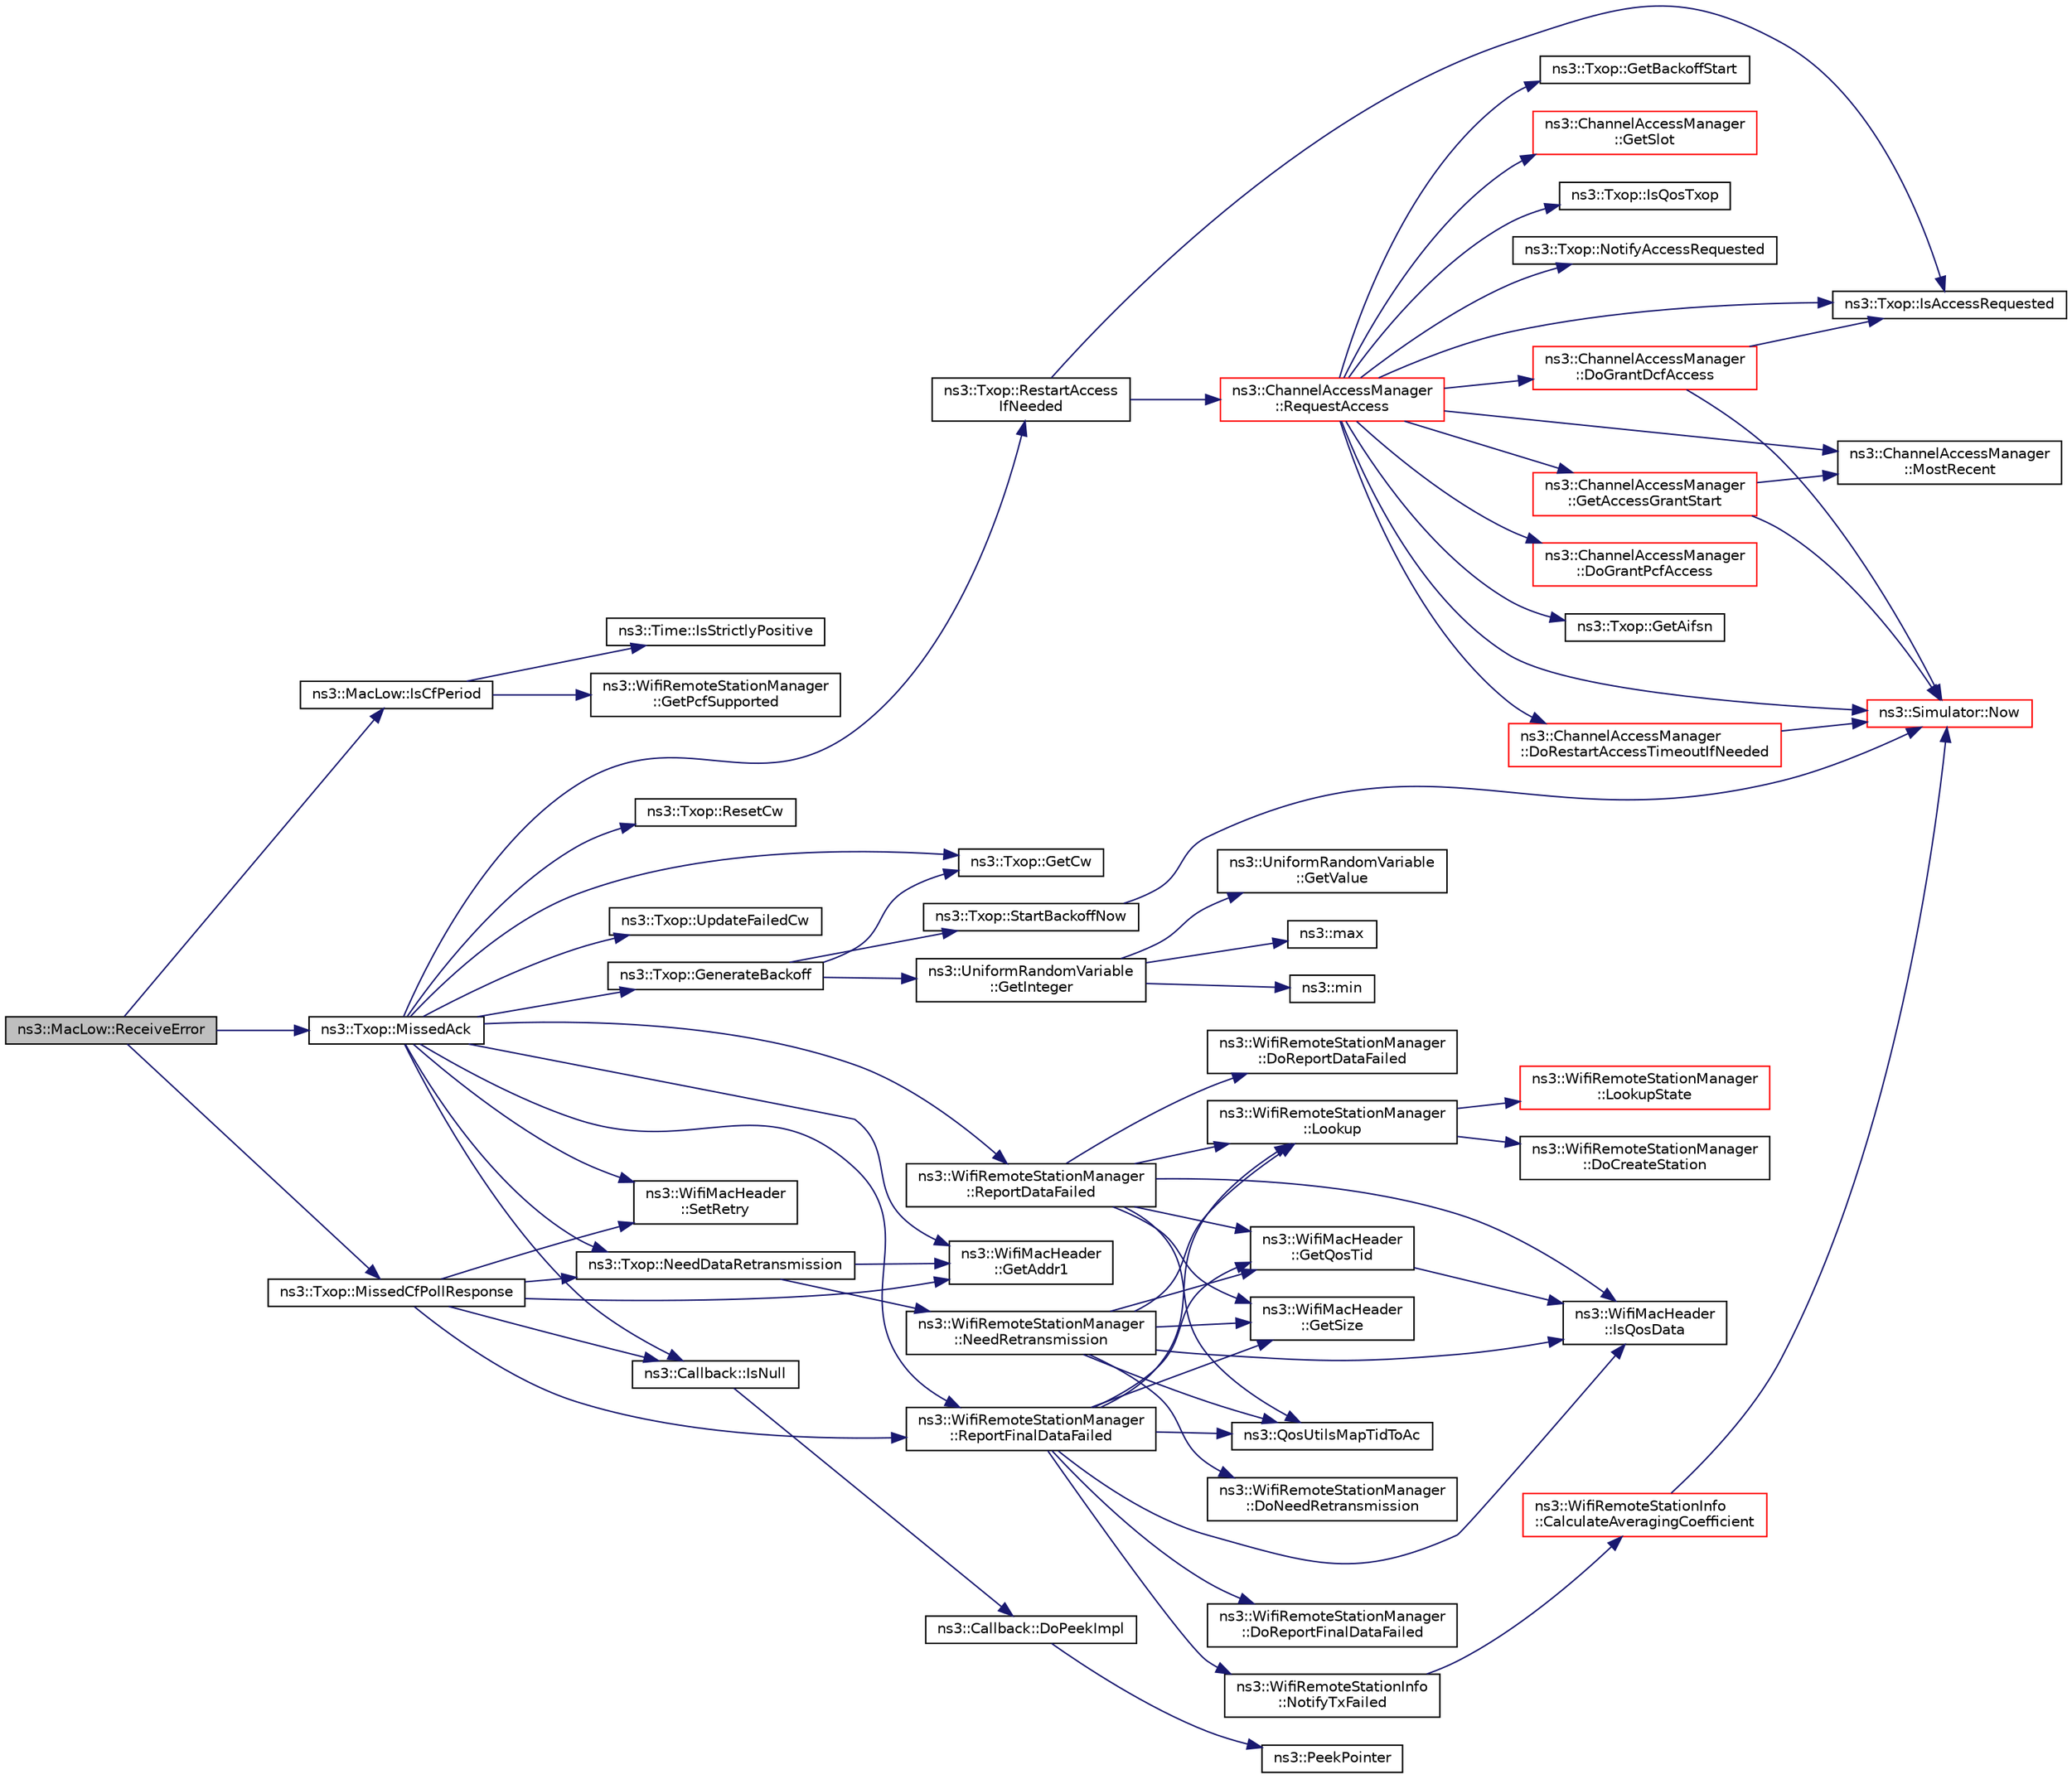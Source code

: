 digraph "ns3::MacLow::ReceiveError"
{
 // LATEX_PDF_SIZE
  edge [fontname="Helvetica",fontsize="10",labelfontname="Helvetica",labelfontsize="10"];
  node [fontname="Helvetica",fontsize="10",shape=record];
  rankdir="LR";
  Node1 [label="ns3::MacLow::ReceiveError",height=0.2,width=0.4,color="black", fillcolor="grey75", style="filled", fontcolor="black",tooltip=" "];
  Node1 -> Node2 [color="midnightblue",fontsize="10",style="solid",fontname="Helvetica"];
  Node2 [label="ns3::MacLow::IsCfPeriod",height=0.2,width=0.4,color="black", fillcolor="white", style="filled",URL="$classns3_1_1_mac_low.html#a4e08342dc51fd123ff9db8b4061df754",tooltip="This function indicates whether Simulator::Now is in the CF period."];
  Node2 -> Node3 [color="midnightblue",fontsize="10",style="solid",fontname="Helvetica"];
  Node3 [label="ns3::WifiRemoteStationManager\l::GetPcfSupported",height=0.2,width=0.4,color="black", fillcolor="white", style="filled",URL="$classns3_1_1_wifi_remote_station_manager.html#ac83638ac78e26f560a41fd0c09e3c98c",tooltip="Return whether the device has PCF capability support enabled."];
  Node2 -> Node4 [color="midnightblue",fontsize="10",style="solid",fontname="Helvetica"];
  Node4 [label="ns3::Time::IsStrictlyPositive",height=0.2,width=0.4,color="black", fillcolor="white", style="filled",URL="$classns3_1_1_time.html#a0d01aeab2308df799ea2f340d816d4c5",tooltip="Exactly equivalent to t > 0."];
  Node1 -> Node5 [color="midnightblue",fontsize="10",style="solid",fontname="Helvetica"];
  Node5 [label="ns3::Txop::MissedAck",height=0.2,width=0.4,color="black", fillcolor="white", style="filled",URL="$classns3_1_1_txop.html#a76ed6b61366d7c6797a6910d8ad4eaa5",tooltip="Event handler when an Ack is missed."];
  Node5 -> Node6 [color="midnightblue",fontsize="10",style="solid",fontname="Helvetica"];
  Node6 [label="ns3::Txop::GenerateBackoff",height=0.2,width=0.4,color="black", fillcolor="white", style="filled",URL="$classns3_1_1_txop.html#ae211c699c905b2186281923353ba0a26",tooltip="Generate a new backoff now."];
  Node6 -> Node7 [color="midnightblue",fontsize="10",style="solid",fontname="Helvetica"];
  Node7 [label="ns3::Txop::GetCw",height=0.2,width=0.4,color="black", fillcolor="white", style="filled",URL="$classns3_1_1_txop.html#a3b733c5a31045a10b5074f4ff8026a81",tooltip=" "];
  Node6 -> Node8 [color="midnightblue",fontsize="10",style="solid",fontname="Helvetica"];
  Node8 [label="ns3::UniformRandomVariable\l::GetInteger",height=0.2,width=0.4,color="black", fillcolor="white", style="filled",URL="$classns3_1_1_uniform_random_variable.html#ab7c7dedc88cb97e74418df2edc28a787",tooltip="Get the next random value, as an unsigned integer in the specified range ."];
  Node8 -> Node9 [color="midnightblue",fontsize="10",style="solid",fontname="Helvetica"];
  Node9 [label="ns3::UniformRandomVariable\l::GetValue",height=0.2,width=0.4,color="black", fillcolor="white", style="filled",URL="$classns3_1_1_uniform_random_variable.html#a94ee6d8ac3da40b14ac7cc64e75c55df",tooltip="Get the next random value as a double drawn from the distribution."];
  Node8 -> Node10 [color="midnightblue",fontsize="10",style="solid",fontname="Helvetica"];
  Node10 [label="ns3::max",height=0.2,width=0.4,color="black", fillcolor="white", style="filled",URL="$namespacens3.html#a548291fa9e4e7d6a57814dfcbbebce9b",tooltip=" "];
  Node8 -> Node11 [color="midnightblue",fontsize="10",style="solid",fontname="Helvetica"];
  Node11 [label="ns3::min",height=0.2,width=0.4,color="black", fillcolor="white", style="filled",URL="$namespacens3.html#a66840605409c3caeff0d2a728b68dc6d",tooltip=" "];
  Node6 -> Node12 [color="midnightblue",fontsize="10",style="solid",fontname="Helvetica"];
  Node12 [label="ns3::Txop::StartBackoffNow",height=0.2,width=0.4,color="black", fillcolor="white", style="filled",URL="$classns3_1_1_txop.html#ad63eb9d04c01d5a3b7568cbb182fdf1d",tooltip=" "];
  Node12 -> Node13 [color="midnightblue",fontsize="10",style="solid",fontname="Helvetica"];
  Node13 [label="ns3::Simulator::Now",height=0.2,width=0.4,color="red", fillcolor="white", style="filled",URL="$classns3_1_1_simulator.html#ac3178fa975b419f7875e7105be122800",tooltip="Return the current simulation virtual time."];
  Node5 -> Node64 [color="midnightblue",fontsize="10",style="solid",fontname="Helvetica"];
  Node64 [label="ns3::WifiMacHeader\l::GetAddr1",height=0.2,width=0.4,color="black", fillcolor="white", style="filled",URL="$classns3_1_1_wifi_mac_header.html#aa1c4acbda4ace9f7a920c97d71bdd097",tooltip="Return the address in the Address 1 field."];
  Node5 -> Node7 [color="midnightblue",fontsize="10",style="solid",fontname="Helvetica"];
  Node5 -> Node65 [color="midnightblue",fontsize="10",style="solid",fontname="Helvetica"];
  Node65 [label="ns3::Callback::IsNull",height=0.2,width=0.4,color="black", fillcolor="white", style="filled",URL="$classns3_1_1_callback.html#a42eb007ca42c35b96daa497d6d42d5f2",tooltip="Check for null implementation."];
  Node65 -> Node66 [color="midnightblue",fontsize="10",style="solid",fontname="Helvetica"];
  Node66 [label="ns3::Callback::DoPeekImpl",height=0.2,width=0.4,color="black", fillcolor="white", style="filled",URL="$classns3_1_1_callback.html#a82de10d58e899c61aec3867f9b1f2f33",tooltip=" "];
  Node66 -> Node67 [color="midnightblue",fontsize="10",style="solid",fontname="Helvetica"];
  Node67 [label="ns3::PeekPointer",height=0.2,width=0.4,color="black", fillcolor="white", style="filled",URL="$namespacens3.html#af2a7557fe9afdd98d8f6f8f6e412cf5a",tooltip=" "];
  Node5 -> Node68 [color="midnightblue",fontsize="10",style="solid",fontname="Helvetica"];
  Node68 [label="ns3::Txop::NeedDataRetransmission",height=0.2,width=0.4,color="black", fillcolor="white", style="filled",URL="$classns3_1_1_txop.html#a71069daa23948ecf392c3bcc4a1f1bea",tooltip="Check if Data should be re-transmitted if Ack was missed."];
  Node68 -> Node64 [color="midnightblue",fontsize="10",style="solid",fontname="Helvetica"];
  Node68 -> Node69 [color="midnightblue",fontsize="10",style="solid",fontname="Helvetica"];
  Node69 [label="ns3::WifiRemoteStationManager\l::NeedRetransmission",height=0.2,width=0.4,color="black", fillcolor="white", style="filled",URL="$classns3_1_1_wifi_remote_station_manager.html#ac24b2a5ed13948487c8e11392e96432d",tooltip=" "];
  Node69 -> Node70 [color="midnightblue",fontsize="10",style="solid",fontname="Helvetica"];
  Node70 [label="ns3::WifiRemoteStationManager\l::DoNeedRetransmission",height=0.2,width=0.4,color="black", fillcolor="white", style="filled",URL="$classns3_1_1_wifi_remote_station_manager.html#adf170a6babeb2179494f6cb210abbdec",tooltip=" "];
  Node69 -> Node71 [color="midnightblue",fontsize="10",style="solid",fontname="Helvetica"];
  Node71 [label="ns3::WifiMacHeader\l::GetQosTid",height=0.2,width=0.4,color="black", fillcolor="white", style="filled",URL="$classns3_1_1_wifi_mac_header.html#a07391fd5b12f7a90fe55325fcccc8e3a",tooltip="Return the Traffic ID of a QoS header."];
  Node71 -> Node72 [color="midnightblue",fontsize="10",style="solid",fontname="Helvetica"];
  Node72 [label="ns3::WifiMacHeader\l::IsQosData",height=0.2,width=0.4,color="black", fillcolor="white", style="filled",URL="$classns3_1_1_wifi_mac_header.html#a368b97ef91b953af76794112fd3681c2",tooltip="Return true if the Type is DATA and Subtype is one of the possible values for QoS Data."];
  Node69 -> Node73 [color="midnightblue",fontsize="10",style="solid",fontname="Helvetica"];
  Node73 [label="ns3::WifiMacHeader\l::GetSize",height=0.2,width=0.4,color="black", fillcolor="white", style="filled",URL="$classns3_1_1_wifi_mac_header.html#a5330ccda676bc7348bc633acc67df8fc",tooltip="Return the size of the WifiMacHeader in octets."];
  Node69 -> Node72 [color="midnightblue",fontsize="10",style="solid",fontname="Helvetica"];
  Node69 -> Node74 [color="midnightblue",fontsize="10",style="solid",fontname="Helvetica"];
  Node74 [label="ns3::WifiRemoteStationManager\l::Lookup",height=0.2,width=0.4,color="black", fillcolor="white", style="filled",URL="$classns3_1_1_wifi_remote_station_manager.html#a230ec2422481af84c0e2a8dcc1ccb630",tooltip="Return the station associated with the given address."];
  Node74 -> Node75 [color="midnightblue",fontsize="10",style="solid",fontname="Helvetica"];
  Node75 [label="ns3::WifiRemoteStationManager\l::DoCreateStation",height=0.2,width=0.4,color="black", fillcolor="white", style="filled",URL="$classns3_1_1_wifi_remote_station_manager.html#a63dfc98d85d14b9e6b6314c7648c6a7d",tooltip=" "];
  Node74 -> Node76 [color="midnightblue",fontsize="10",style="solid",fontname="Helvetica"];
  Node76 [label="ns3::WifiRemoteStationManager\l::LookupState",height=0.2,width=0.4,color="red", fillcolor="white", style="filled",URL="$classns3_1_1_wifi_remote_station_manager.html#a6a5c20f231324799e383594b546ca733",tooltip="Return the state of the station associated with the given address."];
  Node69 -> Node84 [color="midnightblue",fontsize="10",style="solid",fontname="Helvetica"];
  Node84 [label="ns3::QosUtilsMapTidToAc",height=0.2,width=0.4,color="black", fillcolor="white", style="filled",URL="$group__wifi.html#ga4e36efcff6dd83eaee42e1af0de43d48",tooltip="Maps TID (Traffic ID) to Access classes."];
  Node5 -> Node85 [color="midnightblue",fontsize="10",style="solid",fontname="Helvetica"];
  Node85 [label="ns3::WifiRemoteStationManager\l::ReportDataFailed",height=0.2,width=0.4,color="black", fillcolor="white", style="filled",URL="$classns3_1_1_wifi_remote_station_manager.html#a72e9ae49b100642768fb7fcfdb573fc9",tooltip="Should be invoked whenever the AckTimeout associated to a transmission attempt expires."];
  Node85 -> Node86 [color="midnightblue",fontsize="10",style="solid",fontname="Helvetica"];
  Node86 [label="ns3::WifiRemoteStationManager\l::DoReportDataFailed",height=0.2,width=0.4,color="black", fillcolor="white", style="filled",URL="$classns3_1_1_wifi_remote_station_manager.html#a38a4401b6232cb547f5a85337e02b12c",tooltip="This method is a pure virtual method that must be implemented by the sub-class."];
  Node85 -> Node71 [color="midnightblue",fontsize="10",style="solid",fontname="Helvetica"];
  Node85 -> Node73 [color="midnightblue",fontsize="10",style="solid",fontname="Helvetica"];
  Node85 -> Node72 [color="midnightblue",fontsize="10",style="solid",fontname="Helvetica"];
  Node85 -> Node74 [color="midnightblue",fontsize="10",style="solid",fontname="Helvetica"];
  Node85 -> Node84 [color="midnightblue",fontsize="10",style="solid",fontname="Helvetica"];
  Node5 -> Node87 [color="midnightblue",fontsize="10",style="solid",fontname="Helvetica"];
  Node87 [label="ns3::WifiRemoteStationManager\l::ReportFinalDataFailed",height=0.2,width=0.4,color="black", fillcolor="white", style="filled",URL="$classns3_1_1_wifi_remote_station_manager.html#a621a2da15b2214508d25112bac59e746",tooltip="Should be invoked after calling ReportDataFailed if NeedRetransmission returns false."];
  Node87 -> Node88 [color="midnightblue",fontsize="10",style="solid",fontname="Helvetica"];
  Node88 [label="ns3::WifiRemoteStationManager\l::DoReportFinalDataFailed",height=0.2,width=0.4,color="black", fillcolor="white", style="filled",URL="$classns3_1_1_wifi_remote_station_manager.html#a32e2a7a9f651b5224b5c037c14598cf7",tooltip="This method is a pure virtual method that must be implemented by the sub-class."];
  Node87 -> Node71 [color="midnightblue",fontsize="10",style="solid",fontname="Helvetica"];
  Node87 -> Node73 [color="midnightblue",fontsize="10",style="solid",fontname="Helvetica"];
  Node87 -> Node72 [color="midnightblue",fontsize="10",style="solid",fontname="Helvetica"];
  Node87 -> Node74 [color="midnightblue",fontsize="10",style="solid",fontname="Helvetica"];
  Node87 -> Node89 [color="midnightblue",fontsize="10",style="solid",fontname="Helvetica"];
  Node89 [label="ns3::WifiRemoteStationInfo\l::NotifyTxFailed",height=0.2,width=0.4,color="black", fillcolor="white", style="filled",URL="$classns3_1_1_wifi_remote_station_info.html#ade8b3dfb4424924c828c7aad0d56a849",tooltip="Updates average frame error rate when final data or RTS has failed."];
  Node89 -> Node90 [color="midnightblue",fontsize="10",style="solid",fontname="Helvetica"];
  Node90 [label="ns3::WifiRemoteStationInfo\l::CalculateAveragingCoefficient",height=0.2,width=0.4,color="red", fillcolor="white", style="filled",URL="$classns3_1_1_wifi_remote_station_info.html#a7a01e2ac68e10d19c323b875b8155c48",tooltip="Calculate averaging coefficient for frame error rate."];
  Node90 -> Node13 [color="midnightblue",fontsize="10",style="solid",fontname="Helvetica"];
  Node87 -> Node84 [color="midnightblue",fontsize="10",style="solid",fontname="Helvetica"];
  Node5 -> Node92 [color="midnightblue",fontsize="10",style="solid",fontname="Helvetica"];
  Node92 [label="ns3::Txop::ResetCw",height=0.2,width=0.4,color="black", fillcolor="white", style="filled",URL="$classns3_1_1_txop.html#ab9b1e87f2012e04279b960eb209a94af",tooltip="Update the value of the CW variable to take into account a transmission success or a transmission abo..."];
  Node5 -> Node93 [color="midnightblue",fontsize="10",style="solid",fontname="Helvetica"];
  Node93 [label="ns3::Txop::RestartAccess\lIfNeeded",height=0.2,width=0.4,color="black", fillcolor="white", style="filled",URL="$classns3_1_1_txop.html#a734dc1c8f48818cb6896f9d7cbe90160",tooltip="Restart access request if needed."];
  Node93 -> Node94 [color="midnightblue",fontsize="10",style="solid",fontname="Helvetica"];
  Node94 [label="ns3::Txop::IsAccessRequested",height=0.2,width=0.4,color="black", fillcolor="white", style="filled",URL="$classns3_1_1_txop.html#a059dde2be359c89c2b9b38cd191f7eee",tooltip=" "];
  Node93 -> Node95 [color="midnightblue",fontsize="10",style="solid",fontname="Helvetica"];
  Node95 [label="ns3::ChannelAccessManager\l::RequestAccess",height=0.2,width=0.4,color="red", fillcolor="white", style="filled",URL="$classns3_1_1_channel_access_manager.html#abb772d23a9ee81e9b6ce46b3aefc67a8",tooltip=" "];
  Node95 -> Node96 [color="midnightblue",fontsize="10",style="solid",fontname="Helvetica"];
  Node96 [label="ns3::ChannelAccessManager\l::DoGrantDcfAccess",height=0.2,width=0.4,color="red", fillcolor="white", style="filled",URL="$classns3_1_1_channel_access_manager.html#ab456b95950fd1381ed14c4f7289b997e",tooltip="Grant access to Txop using DCF/EDCF contention rules."];
  Node96 -> Node94 [color="midnightblue",fontsize="10",style="solid",fontname="Helvetica"];
  Node96 -> Node13 [color="midnightblue",fontsize="10",style="solid",fontname="Helvetica"];
  Node95 -> Node177 [color="midnightblue",fontsize="10",style="solid",fontname="Helvetica"];
  Node177 [label="ns3::ChannelAccessManager\l::DoGrantPcfAccess",height=0.2,width=0.4,color="red", fillcolor="white", style="filled",URL="$classns3_1_1_channel_access_manager.html#a1b41fbd994b39f8514c4ecfd479c3340",tooltip="Grant access to Txop using PCF preemption."];
  Node95 -> Node178 [color="midnightblue",fontsize="10",style="solid",fontname="Helvetica"];
  Node178 [label="ns3::ChannelAccessManager\l::DoRestartAccessTimeoutIfNeeded",height=0.2,width=0.4,color="red", fillcolor="white", style="filled",URL="$classns3_1_1_channel_access_manager.html#a4197521f9ff8b1a70f837ed87e8737e3",tooltip=" "];
  Node178 -> Node13 [color="midnightblue",fontsize="10",style="solid",fontname="Helvetica"];
  Node95 -> Node100 [color="midnightblue",fontsize="10",style="solid",fontname="Helvetica"];
  Node100 [label="ns3::ChannelAccessManager\l::GetAccessGrantStart",height=0.2,width=0.4,color="red", fillcolor="white", style="filled",URL="$classns3_1_1_channel_access_manager.html#ad740b71c85f10fe714dcd94b621f9ae8",tooltip="Access will never be granted to the medium before the time returned by this method."];
  Node100 -> Node105 [color="midnightblue",fontsize="10",style="solid",fontname="Helvetica"];
  Node105 [label="ns3::ChannelAccessManager\l::MostRecent",height=0.2,width=0.4,color="black", fillcolor="white", style="filled",URL="$classns3_1_1_channel_access_manager.html#a0a12fc1acfbb7cf33a6304dbf53461d5",tooltip="Return the most recent time."];
  Node100 -> Node13 [color="midnightblue",fontsize="10",style="solid",fontname="Helvetica"];
  Node95 -> Node106 [color="midnightblue",fontsize="10",style="solid",fontname="Helvetica"];
  Node106 [label="ns3::Txop::GetAifsn",height=0.2,width=0.4,color="black", fillcolor="white", style="filled",URL="$classns3_1_1_txop.html#af15b04ad0c613024ed1f98d0eaca2cd8",tooltip="Return the number of slots that make up an AIFS."];
  Node95 -> Node107 [color="midnightblue",fontsize="10",style="solid",fontname="Helvetica"];
  Node107 [label="ns3::Txop::GetBackoffStart",height=0.2,width=0.4,color="black", fillcolor="white", style="filled",URL="$classns3_1_1_txop.html#ac32c32cad805e04543a03cbefb3315e9",tooltip="Return the time when the backoff procedure started."];
  Node95 -> Node108 [color="midnightblue",fontsize="10",style="solid",fontname="Helvetica"];
  Node108 [label="ns3::ChannelAccessManager\l::GetSlot",height=0.2,width=0.4,color="red", fillcolor="white", style="filled",URL="$classns3_1_1_channel_access_manager.html#aa8c4231cb0442e2467e03076f3b1ffbd",tooltip="Return the slot duration for this PHY."];
  Node95 -> Node94 [color="midnightblue",fontsize="10",style="solid",fontname="Helvetica"];
  Node95 -> Node204 [color="midnightblue",fontsize="10",style="solid",fontname="Helvetica"];
  Node204 [label="ns3::Txop::IsQosTxop",height=0.2,width=0.4,color="black", fillcolor="white", style="filled",URL="$classns3_1_1_txop.html#a7ad3a446bf34065eef10bc9659a0607a",tooltip="Check for QoS TXOP."];
  Node95 -> Node105 [color="midnightblue",fontsize="10",style="solid",fontname="Helvetica"];
  Node95 -> Node205 [color="midnightblue",fontsize="10",style="solid",fontname="Helvetica"];
  Node205 [label="ns3::Txop::NotifyAccessRequested",height=0.2,width=0.4,color="black", fillcolor="white", style="filled",URL="$classns3_1_1_txop.html#a531763bd4b5392438d1d559f07f1a20a",tooltip="Notify that access request has been received."];
  Node95 -> Node13 [color="midnightblue",fontsize="10",style="solid",fontname="Helvetica"];
  Node5 -> Node208 [color="midnightblue",fontsize="10",style="solid",fontname="Helvetica"];
  Node208 [label="ns3::WifiMacHeader\l::SetRetry",height=0.2,width=0.4,color="black", fillcolor="white", style="filled",URL="$classns3_1_1_wifi_mac_header.html#a885db0be16b199a3e40388c0a70f2f99",tooltip="Set the Retry bit in the Frame Control field."];
  Node5 -> Node209 [color="midnightblue",fontsize="10",style="solid",fontname="Helvetica"];
  Node209 [label="ns3::Txop::UpdateFailedCw",height=0.2,width=0.4,color="black", fillcolor="white", style="filled",URL="$classns3_1_1_txop.html#a2453ae13e675283fcccd6375b19a4afb",tooltip="Update the value of the CW variable to take into account a transmission failure."];
  Node1 -> Node210 [color="midnightblue",fontsize="10",style="solid",fontname="Helvetica"];
  Node210 [label="ns3::Txop::MissedCfPollResponse",height=0.2,width=0.4,color="black", fillcolor="white", style="filled",URL="$classns3_1_1_txop.html#a1f02217a9b2d55daad363b64e3d88ae1",tooltip="Event handler when a response to a CF-POLL frame is missed."];
  Node210 -> Node64 [color="midnightblue",fontsize="10",style="solid",fontname="Helvetica"];
  Node210 -> Node65 [color="midnightblue",fontsize="10",style="solid",fontname="Helvetica"];
  Node210 -> Node68 [color="midnightblue",fontsize="10",style="solid",fontname="Helvetica"];
  Node210 -> Node87 [color="midnightblue",fontsize="10",style="solid",fontname="Helvetica"];
  Node210 -> Node208 [color="midnightblue",fontsize="10",style="solid",fontname="Helvetica"];
}
